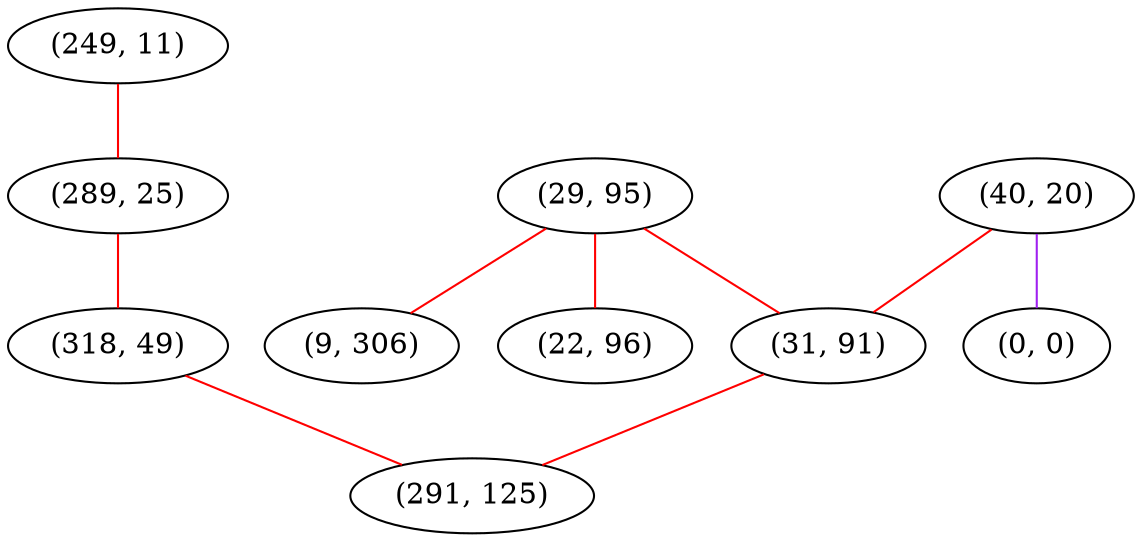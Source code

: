 graph "" {
"(249, 11)";
"(289, 25)";
"(29, 95)";
"(40, 20)";
"(31, 91)";
"(318, 49)";
"(0, 0)";
"(291, 125)";
"(9, 306)";
"(22, 96)";
"(249, 11)" -- "(289, 25)"  [color=red, key=0, weight=1];
"(289, 25)" -- "(318, 49)"  [color=red, key=0, weight=1];
"(29, 95)" -- "(9, 306)"  [color=red, key=0, weight=1];
"(29, 95)" -- "(31, 91)"  [color=red, key=0, weight=1];
"(29, 95)" -- "(22, 96)"  [color=red, key=0, weight=1];
"(40, 20)" -- "(31, 91)"  [color=red, key=0, weight=1];
"(40, 20)" -- "(0, 0)"  [color=purple, key=0, weight=4];
"(31, 91)" -- "(291, 125)"  [color=red, key=0, weight=1];
"(318, 49)" -- "(291, 125)"  [color=red, key=0, weight=1];
}
